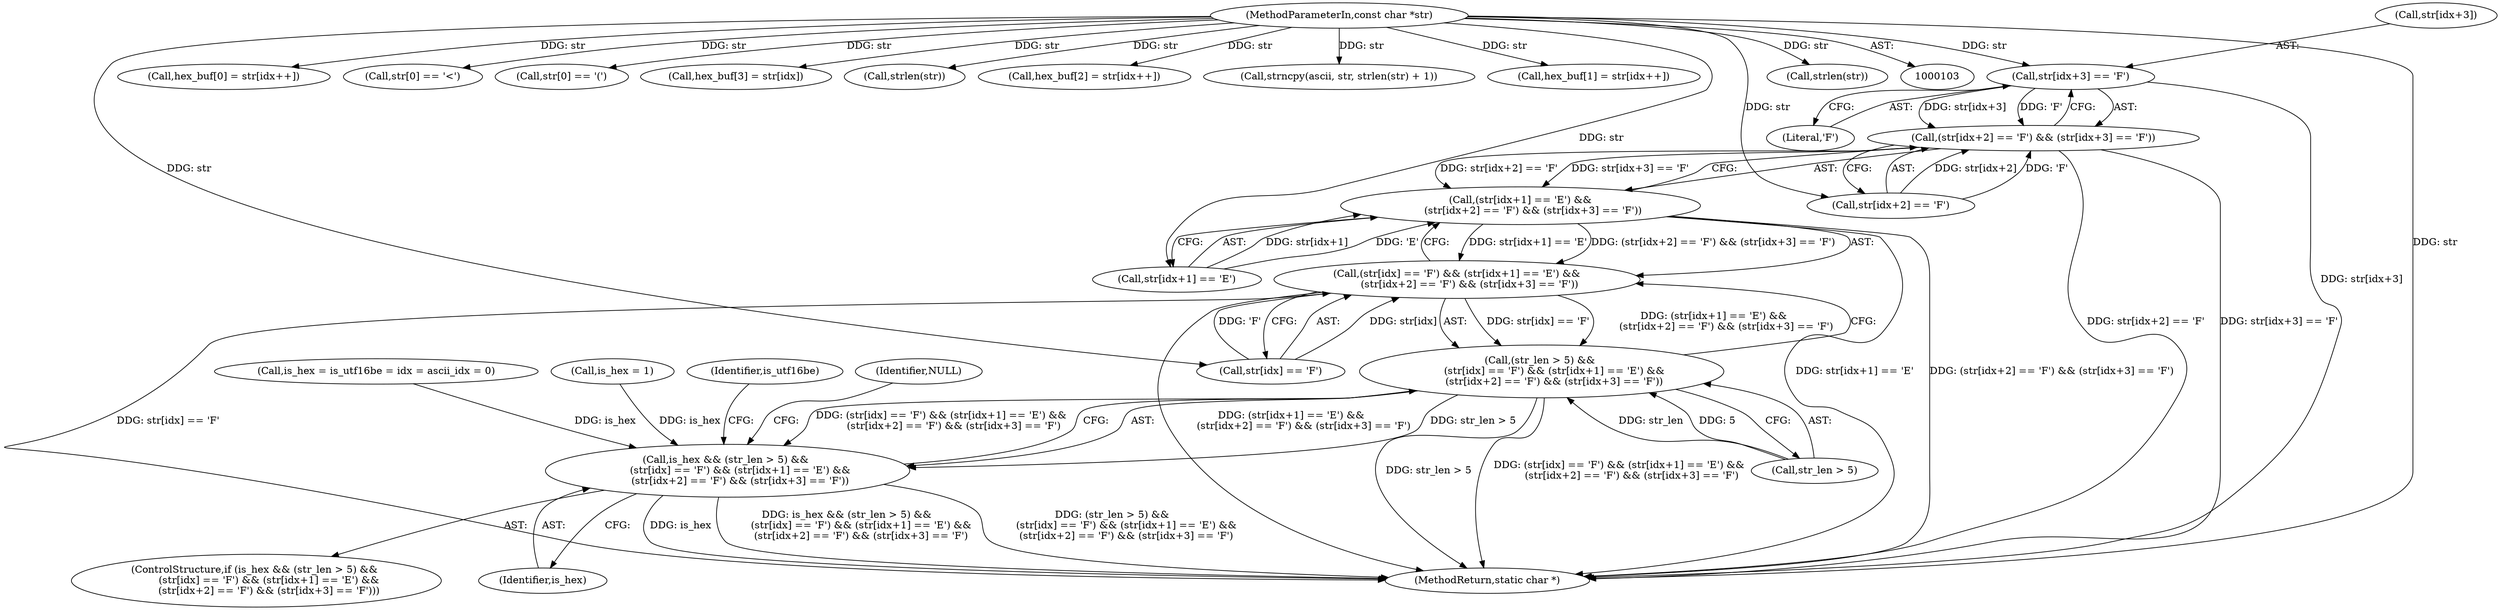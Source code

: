 digraph "0_pdfresurrect_0c4120fffa3dffe97b95c486a120eded82afe8a6_1@array" {
"1000189" [label="(Call,str[idx+3] == 'F')"];
"1000104" [label="(MethodParameterIn,const char *str)"];
"1000181" [label="(Call,(str[idx+2] == 'F') && (str[idx+3] == 'F'))"];
"1000173" [label="(Call,(str[idx+1] == 'E') &&\n        (str[idx+2] == 'F') && (str[idx+3] == 'F'))"];
"1000167" [label="(Call,(str[idx] == 'F') && (str[idx+1] == 'E') &&\n        (str[idx+2] == 'F') && (str[idx+3] == 'F'))"];
"1000163" [label="(Call,(str_len > 5) && \n        (str[idx] == 'F') && (str[idx+1] == 'E') &&\n        (str[idx+2] == 'F') && (str[idx+3] == 'F'))"];
"1000161" [label="(Call,is_hex && (str_len > 5) && \n        (str[idx] == 'F') && (str[idx+1] == 'E') &&\n        (str[idx+2] == 'F') && (str[idx+3] == 'F'))"];
"1000142" [label="(Call,strlen(str))"];
"1000217" [label="(Call,hex_buf[0] = str[idx++])"];
"1000149" [label="(Call,str[0] == '<')"];
"1000161" [label="(Call,is_hex && (str_len > 5) && \n        (str[idx] == 'F') && (str[idx+1] == 'E') &&\n        (str[idx+2] == 'F') && (str[idx+3] == 'F'))"];
"1000163" [label="(Call,(str_len > 5) && \n        (str[idx] == 'F') && (str[idx+1] == 'E') &&\n        (str[idx+2] == 'F') && (str[idx+3] == 'F'))"];
"1000160" [label="(ControlStructure,if (is_hex && (str_len > 5) && \n        (str[idx] == 'F') && (str[idx+1] == 'E') &&\n        (str[idx+2] == 'F') && (str[idx+3] == 'F')))"];
"1000162" [label="(Identifier,is_hex)"];
"1000125" [label="(Call,str[0] == '(')"];
"1000167" [label="(Call,(str[idx] == 'F') && (str[idx+1] == 'E') &&\n        (str[idx+2] == 'F') && (str[idx+3] == 'F'))"];
"1000115" [label="(Call,is_hex = is_utf16be = idx = ascii_idx = 0)"];
"1000155" [label="(Call,is_hex = 1)"];
"1000104" [label="(MethodParameterIn,const char *str)"];
"1000173" [label="(Call,(str[idx+1] == 'E') &&\n        (str[idx+2] == 'F') && (str[idx+3] == 'F'))"];
"1000189" [label="(Call,str[idx+3] == 'F')"];
"1000241" [label="(Call,hex_buf[3] = str[idx])"];
"1000174" [label="(Call,str[idx+1] == 'E')"];
"1000181" [label="(Call,(str[idx+2] == 'F') && (str[idx+3] == 'F'))"];
"1000135" [label="(Call,strlen(str))"];
"1000168" [label="(Call,str[idx] == 'F')"];
"1000233" [label="(Call,hex_buf[2] = str[idx++])"];
"1000198" [label="(Identifier,is_utf16be)"];
"1000190" [label="(Call,str[idx+3])"];
"1000259" [label="(MethodReturn,static char *)"];
"1000138" [label="(Call,strncpy(ascii, str, strlen(str) + 1))"];
"1000225" [label="(Call,hex_buf[1] = str[idx++])"];
"1000164" [label="(Call,str_len > 5)"];
"1000205" [label="(Identifier,NULL)"];
"1000182" [label="(Call,str[idx+2] == 'F')"];
"1000195" [label="(Literal,'F')"];
"1000189" -> "1000181"  [label="AST: "];
"1000189" -> "1000195"  [label="CFG: "];
"1000190" -> "1000189"  [label="AST: "];
"1000195" -> "1000189"  [label="AST: "];
"1000181" -> "1000189"  [label="CFG: "];
"1000189" -> "1000259"  [label="DDG: str[idx+3]"];
"1000189" -> "1000181"  [label="DDG: str[idx+3]"];
"1000189" -> "1000181"  [label="DDG: 'F'"];
"1000104" -> "1000189"  [label="DDG: str"];
"1000104" -> "1000103"  [label="AST: "];
"1000104" -> "1000259"  [label="DDG: str"];
"1000104" -> "1000125"  [label="DDG: str"];
"1000104" -> "1000135"  [label="DDG: str"];
"1000104" -> "1000138"  [label="DDG: str"];
"1000104" -> "1000142"  [label="DDG: str"];
"1000104" -> "1000149"  [label="DDG: str"];
"1000104" -> "1000168"  [label="DDG: str"];
"1000104" -> "1000174"  [label="DDG: str"];
"1000104" -> "1000182"  [label="DDG: str"];
"1000104" -> "1000217"  [label="DDG: str"];
"1000104" -> "1000225"  [label="DDG: str"];
"1000104" -> "1000233"  [label="DDG: str"];
"1000104" -> "1000241"  [label="DDG: str"];
"1000181" -> "1000173"  [label="AST: "];
"1000181" -> "1000182"  [label="CFG: "];
"1000182" -> "1000181"  [label="AST: "];
"1000173" -> "1000181"  [label="CFG: "];
"1000181" -> "1000259"  [label="DDG: str[idx+2] == 'F'"];
"1000181" -> "1000259"  [label="DDG: str[idx+3] == 'F'"];
"1000181" -> "1000173"  [label="DDG: str[idx+2] == 'F'"];
"1000181" -> "1000173"  [label="DDG: str[idx+3] == 'F'"];
"1000182" -> "1000181"  [label="DDG: str[idx+2]"];
"1000182" -> "1000181"  [label="DDG: 'F'"];
"1000173" -> "1000167"  [label="AST: "];
"1000173" -> "1000174"  [label="CFG: "];
"1000174" -> "1000173"  [label="AST: "];
"1000167" -> "1000173"  [label="CFG: "];
"1000173" -> "1000259"  [label="DDG: (str[idx+2] == 'F') && (str[idx+3] == 'F')"];
"1000173" -> "1000259"  [label="DDG: str[idx+1] == 'E'"];
"1000173" -> "1000167"  [label="DDG: str[idx+1] == 'E'"];
"1000173" -> "1000167"  [label="DDG: (str[idx+2] == 'F') && (str[idx+3] == 'F')"];
"1000174" -> "1000173"  [label="DDG: str[idx+1]"];
"1000174" -> "1000173"  [label="DDG: 'E'"];
"1000167" -> "1000163"  [label="AST: "];
"1000167" -> "1000168"  [label="CFG: "];
"1000168" -> "1000167"  [label="AST: "];
"1000163" -> "1000167"  [label="CFG: "];
"1000167" -> "1000259"  [label="DDG: str[idx] == 'F'"];
"1000167" -> "1000259"  [label="DDG: (str[idx+1] == 'E') &&\n        (str[idx+2] == 'F') && (str[idx+3] == 'F')"];
"1000167" -> "1000163"  [label="DDG: str[idx] == 'F'"];
"1000167" -> "1000163"  [label="DDG: (str[idx+1] == 'E') &&\n        (str[idx+2] == 'F') && (str[idx+3] == 'F')"];
"1000168" -> "1000167"  [label="DDG: str[idx]"];
"1000168" -> "1000167"  [label="DDG: 'F'"];
"1000163" -> "1000161"  [label="AST: "];
"1000163" -> "1000164"  [label="CFG: "];
"1000164" -> "1000163"  [label="AST: "];
"1000161" -> "1000163"  [label="CFG: "];
"1000163" -> "1000259"  [label="DDG: str_len > 5"];
"1000163" -> "1000259"  [label="DDG: (str[idx] == 'F') && (str[idx+1] == 'E') &&\n        (str[idx+2] == 'F') && (str[idx+3] == 'F')"];
"1000163" -> "1000161"  [label="DDG: str_len > 5"];
"1000163" -> "1000161"  [label="DDG: (str[idx] == 'F') && (str[idx+1] == 'E') &&\n        (str[idx+2] == 'F') && (str[idx+3] == 'F')"];
"1000164" -> "1000163"  [label="DDG: str_len"];
"1000164" -> "1000163"  [label="DDG: 5"];
"1000161" -> "1000160"  [label="AST: "];
"1000161" -> "1000162"  [label="CFG: "];
"1000162" -> "1000161"  [label="AST: "];
"1000198" -> "1000161"  [label="CFG: "];
"1000205" -> "1000161"  [label="CFG: "];
"1000161" -> "1000259"  [label="DDG: (str_len > 5) && \n        (str[idx] == 'F') && (str[idx+1] == 'E') &&\n        (str[idx+2] == 'F') && (str[idx+3] == 'F')"];
"1000161" -> "1000259"  [label="DDG: is_hex"];
"1000161" -> "1000259"  [label="DDG: is_hex && (str_len > 5) && \n        (str[idx] == 'F') && (str[idx+1] == 'E') &&\n        (str[idx+2] == 'F') && (str[idx+3] == 'F')"];
"1000155" -> "1000161"  [label="DDG: is_hex"];
"1000115" -> "1000161"  [label="DDG: is_hex"];
}
